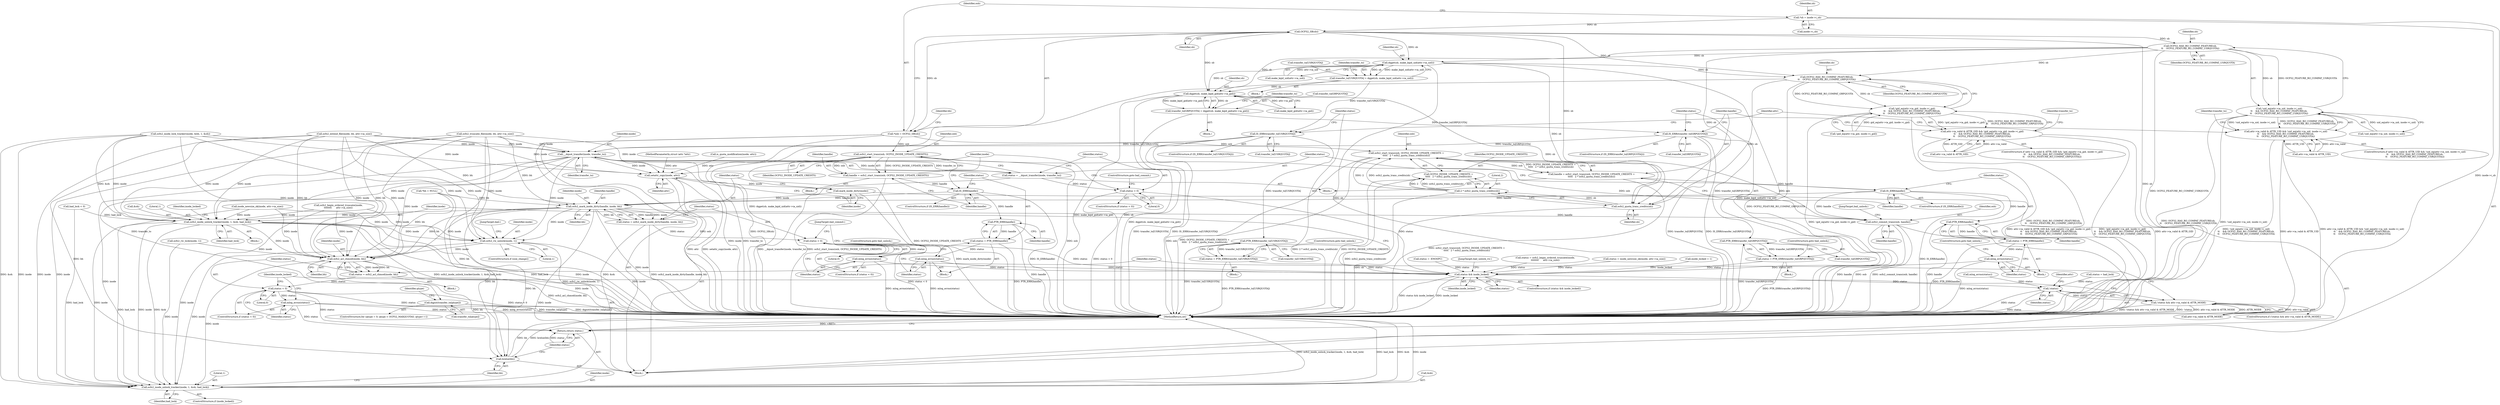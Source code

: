 digraph "0_linux_28f5a8a7c033cbf3e32277f4cc9c6afd74f05300@pointer" {
"1000123" [label="(Call,*sb = inode->i_sb)"];
"1000131" [label="(Call,OCFS2_SB(sb))"];
"1000129" [label="(Call,*osb = OCFS2_SB(sb))"];
"1000470" [label="(Call,ocfs2_start_trans(osb, OCFS2_INODE_UPDATE_CREDITS +\n\t\t\t\t\t   2 * ocfs2_quota_trans_credits(sb)))"];
"1000468" [label="(Call,handle = ocfs2_start_trans(osb, OCFS2_INODE_UPDATE_CREDITS +\n\t\t\t\t\t   2 * ocfs2_quota_trans_credits(sb)))"];
"1000479" [label="(Call,IS_ERR(handle))"];
"1000484" [label="(Call,PTR_ERR(handle))"];
"1000482" [label="(Call,status = PTR_ERR(handle))"];
"1000486" [label="(Call,mlog_errno(status))"];
"1000540" [label="(Call,status && inode_locked)"];
"1000575" [label="(Call,!status)"];
"1000574" [label="(Call,!status && attr->ia_valid & ATTR_MODE)"];
"1000604" [label="(Return,return status;)"];
"1000524" [label="(Call,ocfs2_mark_inode_dirty(handle, inode, bh))"];
"1000522" [label="(Call,status = ocfs2_mark_inode_dirty(handle, inode, bh))"];
"1000529" [label="(Call,status < 0)"];
"1000532" [label="(Call,mlog_errno(status))"];
"1000535" [label="(Call,ocfs2_commit_trans(osb, handle))"];
"1000544" [label="(Call,ocfs2_inode_unlock_tracker(inode, 1, &oh, had_lock))"];
"1000556" [label="(Call,ocfs2_rw_unlock(inode, 1))"];
"1000585" [label="(Call,ocfs2_acl_chmod(inode, bh))"];
"1000583" [label="(Call,status = ocfs2_acl_chmod(inode, bh))"];
"1000589" [label="(Call,status < 0)"];
"1000592" [label="(Call,mlog_errno(status))"];
"1000596" [label="(Call,ocfs2_inode_unlock_tracker(inode, 1, &oh, had_lock))"];
"1000602" [label="(Call,brelse(bh))"];
"1000503" [label="(Call,ocfs2_start_trans(osb, OCFS2_INODE_UPDATE_CREDITS))"];
"1000501" [label="(Call,handle = ocfs2_start_trans(osb, OCFS2_INODE_UPDATE_CREDITS))"];
"1000507" [label="(Call,IS_ERR(handle))"];
"1000512" [label="(Call,PTR_ERR(handle))"];
"1000510" [label="(Call,status = PTR_ERR(handle))"];
"1000514" [label="(Call,mlog_errno(status))"];
"1000398" [label="(Call,OCFS2_HAS_RO_COMPAT_FEATURE(sb,\n\t\t    OCFS2_FEATURE_RO_COMPAT_USRQUOTA))"];
"1000389" [label="(Call,!uid_eq(attr->ia_uid, inode->i_uid)\n\t\t    && OCFS2_HAS_RO_COMPAT_FEATURE(sb,\n\t\t    OCFS2_FEATURE_RO_COMPAT_USRQUOTA))"];
"1000383" [label="(Call,attr->ia_valid & ATTR_UID && !uid_eq(attr->ia_uid, inode->i_uid)\n\t\t    && OCFS2_HAS_RO_COMPAT_FEATURE(sb,\n\t\t    OCFS2_FEATURE_RO_COMPAT_USRQUOTA))"];
"1000406" [label="(Call,dqget(sb, make_kqid_uid(attr->ia_uid)))"];
"1000402" [label="(Call,transfer_to[USRQUOTA] = dqget(sb, make_kqid_uid(attr->ia_uid)))"];
"1000413" [label="(Call,IS_ERR(transfer_to[USRQUOTA]))"];
"1000420" [label="(Call,PTR_ERR(transfer_to[USRQUOTA]))"];
"1000418" [label="(Call,status = PTR_ERR(transfer_to[USRQUOTA]))"];
"1000491" [label="(Call,__dquot_transfer(inode, transfer_to))"];
"1000489" [label="(Call,status = __dquot_transfer(inode, transfer_to))"];
"1000495" [label="(Call,status < 0)"];
"1000517" [label="(Call,setattr_copy(inode, attr))"];
"1000520" [label="(Call,mark_inode_dirty(inode))"];
"1000569" [label="(Call,dqput(transfer_to[qtype]))"];
"1000441" [label="(Call,OCFS2_HAS_RO_COMPAT_FEATURE(sb,\n\t\t    OCFS2_FEATURE_RO_COMPAT_GRPQUOTA))"];
"1000432" [label="(Call,!gid_eq(attr->ia_gid, inode->i_gid)\n\t\t    && OCFS2_HAS_RO_COMPAT_FEATURE(sb,\n\t\t    OCFS2_FEATURE_RO_COMPAT_GRPQUOTA))"];
"1000426" [label="(Call,attr->ia_valid & ATTR_GID && !gid_eq(attr->ia_gid, inode->i_gid)\n\t\t    && OCFS2_HAS_RO_COMPAT_FEATURE(sb,\n\t\t    OCFS2_FEATURE_RO_COMPAT_GRPQUOTA))"];
"1000449" [label="(Call,dqget(sb, make_kqid_gid(attr->ia_gid)))"];
"1000445" [label="(Call,transfer_to[GRPQUOTA] = dqget(sb, make_kqid_gid(attr->ia_gid)))"];
"1000456" [label="(Call,IS_ERR(transfer_to[GRPQUOTA]))"];
"1000463" [label="(Call,PTR_ERR(transfer_to[GRPQUOTA]))"];
"1000461" [label="(Call,status = PTR_ERR(transfer_to[GRPQUOTA]))"];
"1000476" [label="(Call,ocfs2_quota_trans_credits(sb))"];
"1000474" [label="(Call,2 * ocfs2_quota_trans_credits(sb))"];
"1000472" [label="(Call,OCFS2_INODE_UPDATE_CREDITS +\n\t\t\t\t\t   2 * ocfs2_quota_trans_credits(sb))"];
"1000506" [label="(ControlStructure,if (IS_ERR(handle)))"];
"1000488" [label="(ControlStructure,goto bail_unlock;)"];
"1000124" [label="(Identifier,sb)"];
"1000131" [label="(Call,OCFS2_SB(sb))"];
"1000502" [label="(Identifier,handle)"];
"1000490" [label="(Identifier,status)"];
"1000107" [label="(Block,)"];
"1000470" [label="(Call,ocfs2_start_trans(osb, OCFS2_INODE_UPDATE_CREDITS +\n\t\t\t\t\t   2 * ocfs2_quota_trans_credits(sb)))"];
"1000569" [label="(Call,dqput(transfer_to[qtype]))"];
"1000478" [label="(ControlStructure,if (IS_ERR(handle)))"];
"1000585" [label="(Call,ocfs2_acl_chmod(inode, bh))"];
"1000389" [label="(Call,!uid_eq(attr->ia_uid, inode->i_uid)\n\t\t    && OCFS2_HAS_RO_COMPAT_FEATURE(sb,\n\t\t    OCFS2_FEATURE_RO_COMPAT_USRQUOTA))"];
"1000542" [label="(Identifier,inode_locked)"];
"1000604" [label="(Return,return status;)"];
"1000528" [label="(ControlStructure,if (status < 0))"];
"1000532" [label="(Call,mlog_errno(status))"];
"1000419" [label="(Identifier,status)"];
"1000125" [label="(Call,inode->i_sb)"];
"1000346" [label="(Call,status = -ENOSPC)"];
"1000483" [label="(Identifier,status)"];
"1000130" [label="(Identifier,osb)"];
"1000486" [label="(Call,mlog_errno(status))"];
"1000495" [label="(Call,status < 0)"];
"1000545" [label="(Identifier,inode)"];
"1000500" [label="(Block,)"];
"1000309" [label="(Call,ocfs2_begin_ordered_truncate(inode,\n\t\t\t\t\t\t\t\t      attr->ia_size))"];
"1000135" [label="(Identifier,bh)"];
"1000451" [label="(Call,make_kqid_gid(attr->ia_gid))"];
"1000464" [label="(Call,transfer_to[GRPQUOTA])"];
"1000596" [label="(Call,ocfs2_inode_unlock_tracker(inode, 1, &oh, had_lock))"];
"1000384" [label="(Call,attr->ia_valid & ATTR_UID)"];
"1000390" [label="(Call,!uid_eq(attr->ia_uid, inode->i_uid))"];
"1000420" [label="(Call,PTR_ERR(transfer_to[USRQUOTA]))"];
"1000399" [label="(Identifier,sb)"];
"1000536" [label="(Identifier,osb)"];
"1000533" [label="(Identifier,status)"];
"1000588" [label="(ControlStructure,if (status < 0))"];
"1000515" [label="(Identifier,status)"];
"1000558" [label="(Literal,1)"];
"1000425" [label="(ControlStructure,if (attr->ia_valid & ATTR_GID && !gid_eq(attr->ia_gid, inode->i_gid)\n\t\t    && OCFS2_HAS_RO_COMPAT_FEATURE(sb,\n\t\t    OCFS2_FEATURE_RO_COMPAT_GRPQUOTA)))"];
"1000534" [label="(JumpTarget,bail_commit:)"];
"1000445" [label="(Call,transfer_to[GRPQUOTA] = dqget(sb, make_kqid_gid(attr->ia_gid)))"];
"1000460" [label="(Block,)"];
"1000421" [label="(Call,transfer_to[USRQUOTA])"];
"1000553" [label="(JumpTarget,bail_unlock_rw:)"];
"1000441" [label="(Call,OCFS2_HAS_RO_COMPAT_FEATURE(sb,\n\t\t    OCFS2_FEATURE_RO_COMPAT_GRPQUOTA))"];
"1000577" [label="(Call,attr->ia_valid & ATTR_MODE)"];
"1000484" [label="(Call,PTR_ERR(handle))"];
"1000473" [label="(Identifier,OCFS2_INODE_UPDATE_CREDITS)"];
"1000285" [label="(Call,inode_newsize_ok(inode, attr->ia_size))"];
"1000408" [label="(Call,make_kqid_uid(attr->ia_uid))"];
"1000520" [label="(Call,mark_inode_dirty(inode))"];
"1000584" [label="(Identifier,status)"];
"1000598" [label="(Literal,1)"];
"1000560" [label="(ControlStructure,for (qtype = 0; qtype < OCFS2_MAXQUOTAS; qtype++))"];
"1000554" [label="(ControlStructure,if (size_change))"];
"1000516" [label="(ControlStructure,goto bail_unlock;)"];
"1000476" [label="(Call,ocfs2_quota_trans_credits(sb))"];
"1000412" [label="(ControlStructure,if (IS_ERR(transfer_to[USRQUOTA])))"];
"1000457" [label="(Call,transfer_to[GRPQUOTA])"];
"1000519" [label="(Identifier,attr)"];
"1000443" [label="(Identifier,OCFS2_FEATURE_RO_COMPAT_GRPQUOTA)"];
"1000485" [label="(Identifier,handle)"];
"1000559" [label="(JumpTarget,bail:)"];
"1000469" [label="(Identifier,handle)"];
"1000591" [label="(Literal,0)"];
"1000568" [label="(Identifier,qtype)"];
"1000556" [label="(Call,ocfs2_rw_unlock(inode, 1))"];
"1000265" [label="(Call,status = had_lock)"];
"1000424" [label="(ControlStructure,goto bail_unlock;)"];
"1000538" [label="(JumpTarget,bail_unlock:)"];
"1000551" [label="(Identifier,inode_locked)"];
"1000480" [label="(Identifier,handle)"];
"1000487" [label="(Identifier,status)"];
"1000489" [label="(Call,status = __dquot_transfer(inode, transfer_to))"];
"1000501" [label="(Call,handle = ocfs2_start_trans(osb, OCFS2_INODE_UPDATE_CREDITS))"];
"1000606" [label="(MethodReturn,int)"];
"1000418" [label="(Call,status = PTR_ERR(transfer_to[USRQUOTA]))"];
"1000248" [label="(Call,mlog_errno(status))"];
"1000518" [label="(Identifier,inode)"];
"1000417" [label="(Block,)"];
"1000414" [label="(Call,transfer_to[USRQUOTA])"];
"1000307" [label="(Call,status = ocfs2_begin_ordered_truncate(inode,\n\t\t\t\t\t\t\t\t      attr->ia_size))"];
"1000592" [label="(Call,mlog_errno(status))"];
"1000477" [label="(Identifier,sb)"];
"1000595" [label="(Identifier,inode_locked)"];
"1000455" [label="(ControlStructure,if (IS_ERR(transfer_to[GRPQUOTA])))"];
"1000482" [label="(Call,status = PTR_ERR(handle))"];
"1000240" [label="(Call,ocfs2_rw_lock(inode, 1))"];
"1000582" [label="(Block,)"];
"1000475" [label="(Literal,2)"];
"1000498" [label="(ControlStructure,goto bail_commit;)"];
"1000527" [label="(Identifier,bh)"];
"1000575" [label="(Call,!status)"];
"1000467" [label="(ControlStructure,goto bail_unlock;)"];
"1000530" [label="(Identifier,status)"];
"1000433" [label="(Call,!gid_eq(attr->ia_gid, inode->i_gid))"];
"1000526" [label="(Identifier,inode)"];
"1000505" [label="(Identifier,OCFS2_INODE_UPDATE_CREDITS)"];
"1000382" [label="(ControlStructure,if (attr->ia_valid & ATTR_UID && !uid_eq(attr->ia_uid, inode->i_uid)\n\t\t    && OCFS2_HAS_RO_COMPAT_FEATURE(sb,\n\t\t    OCFS2_FEATURE_RO_COMPAT_USRQUOTA)))"];
"1000535" [label="(Call,ocfs2_commit_trans(osb, handle))"];
"1000513" [label="(Identifier,handle)"];
"1000479" [label="(Call,IS_ERR(handle))"];
"1000547" [label="(Call,&oh)"];
"1000576" [label="(Identifier,status)"];
"1000602" [label="(Call,brelse(bh))"];
"1000129" [label="(Call,*osb = OCFS2_SB(sb))"];
"1000492" [label="(Identifier,inode)"];
"1000522" [label="(Call,status = ocfs2_mark_inode_dirty(handle, inode, bh))"];
"1000261" [label="(Call,had_lock < 0)"];
"1000557" [label="(Identifier,inode)"];
"1000406" [label="(Call,dqget(sb, make_kqid_uid(attr->ia_uid)))"];
"1000456" [label="(Call,IS_ERR(transfer_to[GRPQUOTA]))"];
"1000503" [label="(Call,ocfs2_start_trans(osb, OCFS2_INODE_UPDATE_CREDITS))"];
"1000474" [label="(Call,2 * ocfs2_quota_trans_credits(sb))"];
"1000601" [label="(Identifier,had_lock)"];
"1000401" [label="(Block,)"];
"1000597" [label="(Identifier,inode)"];
"1000493" [label="(Identifier,transfer_to)"];
"1000447" [label="(Identifier,transfer_to)"];
"1000579" [label="(Identifier,attr)"];
"1000283" [label="(Call,status = inode_newsize_ok(inode, attr->ia_size))"];
"1000531" [label="(Literal,0)"];
"1000319" [label="(Call,ocfs2_truncate_file(inode, bh, attr->ia_size))"];
"1000497" [label="(Literal,0)"];
"1000134" [label="(Call,*bh = NULL)"];
"1000277" [label="(Call,inode_locked = 1)"];
"1000106" [label="(MethodParameterIn,struct iattr *attr)"];
"1000446" [label="(Call,transfer_to[GRPQUOTA])"];
"1000463" [label="(Call,PTR_ERR(transfer_to[GRPQUOTA]))"];
"1000504" [label="(Identifier,osb)"];
"1000494" [label="(ControlStructure,if (status < 0))"];
"1000398" [label="(Call,OCFS2_HAS_RO_COMPAT_FEATURE(sb,\n\t\t    OCFS2_FEATURE_RO_COMPAT_USRQUOTA))"];
"1000462" [label="(Identifier,status)"];
"1000586" [label="(Identifier,inode)"];
"1000123" [label="(Call,*sb = inode->i_sb)"];
"1000472" [label="(Call,OCFS2_INODE_UPDATE_CREDITS +\n\t\t\t\t\t   2 * ocfs2_quota_trans_credits(sb))"];
"1000537" [label="(Identifier,handle)"];
"1000605" [label="(Identifier,status)"];
"1000458" [label="(Identifier,transfer_to)"];
"1000415" [label="(Identifier,transfer_to)"];
"1000442" [label="(Identifier,sb)"];
"1000570" [label="(Call,transfer_to[qtype])"];
"1000540" [label="(Call,status && inode_locked)"];
"1000481" [label="(Block,)"];
"1000381" [label="(Block,)"];
"1000132" [label="(Identifier,sb)"];
"1000511" [label="(Identifier,status)"];
"1000525" [label="(Identifier,handle)"];
"1000328" [label="(Call,ocfs2_extend_file(inode, bh, attr->ia_size))"];
"1000508" [label="(Identifier,handle)"];
"1000402" [label="(Call,transfer_to[USRQUOTA] = dqget(sb, make_kqid_uid(attr->ia_uid)))"];
"1000517" [label="(Call,setattr_copy(inode, attr))"];
"1000471" [label="(Identifier,osb)"];
"1000491" [label="(Call,__dquot_transfer(inode, transfer_to))"];
"1000573" [label="(ControlStructure,if (!status && attr->ia_valid & ATTR_MODE))"];
"1000574" [label="(Call,!status && attr->ia_valid & ATTR_MODE)"];
"1000450" [label="(Identifier,sb)"];
"1000594" [label="(ControlStructure,if (inode_locked))"];
"1000589" [label="(Call,status < 0)"];
"1000593" [label="(Identifier,status)"];
"1000413" [label="(Call,IS_ERR(transfer_to[USRQUOTA]))"];
"1000514" [label="(Call,mlog_errno(status))"];
"1000507" [label="(Call,IS_ERR(handle))"];
"1000496" [label="(Identifier,status)"];
"1000383" [label="(Call,attr->ia_valid & ATTR_UID && !uid_eq(attr->ia_uid, inode->i_uid)\n\t\t    && OCFS2_HAS_RO_COMPAT_FEATURE(sb,\n\t\t    OCFS2_FEATURE_RO_COMPAT_USRQUOTA))"];
"1000521" [label="(Identifier,inode)"];
"1000541" [label="(Identifier,status)"];
"1000403" [label="(Call,transfer_to[USRQUOTA])"];
"1000549" [label="(Identifier,had_lock)"];
"1000529" [label="(Call,status < 0)"];
"1000468" [label="(Call,handle = ocfs2_start_trans(osb, OCFS2_INODE_UPDATE_CREDITS +\n\t\t\t\t\t   2 * ocfs2_quota_trans_credits(sb)))"];
"1000583" [label="(Call,status = ocfs2_acl_chmod(inode, bh))"];
"1000603" [label="(Identifier,bh)"];
"1000590" [label="(Identifier,status)"];
"1000461" [label="(Call,status = PTR_ERR(transfer_to[GRPQUOTA]))"];
"1000512" [label="(Call,PTR_ERR(handle))"];
"1000587" [label="(Identifier,bh)"];
"1000444" [label="(Block,)"];
"1000253" [label="(Call,ocfs2_inode_lock_tracker(inode, &bh, 1, &oh))"];
"1000524" [label="(Call,ocfs2_mark_inode_dirty(handle, inode, bh))"];
"1000543" [label="(Block,)"];
"1000546" [label="(Literal,1)"];
"1000427" [label="(Call,attr->ia_valid & ATTR_GID)"];
"1000539" [label="(ControlStructure,if (status && inode_locked))"];
"1000599" [label="(Call,&oh)"];
"1000400" [label="(Identifier,OCFS2_FEATURE_RO_COMPAT_USRQUOTA)"];
"1000509" [label="(Block,)"];
"1000211" [label="(Call,is_quota_modification(inode, attr))"];
"1000523" [label="(Identifier,status)"];
"1000544" [label="(Call,ocfs2_inode_unlock_tracker(inode, 1, &oh, had_lock))"];
"1000426" [label="(Call,attr->ia_valid & ATTR_GID && !gid_eq(attr->ia_gid, inode->i_gid)\n\t\t    && OCFS2_HAS_RO_COMPAT_FEATURE(sb,\n\t\t    OCFS2_FEATURE_RO_COMPAT_GRPQUOTA))"];
"1000449" [label="(Call,dqget(sb, make_kqid_gid(attr->ia_gid)))"];
"1000432" [label="(Call,!gid_eq(attr->ia_gid, inode->i_gid)\n\t\t    && OCFS2_HAS_RO_COMPAT_FEATURE(sb,\n\t\t    OCFS2_FEATURE_RO_COMPAT_GRPQUOTA))"];
"1000510" [label="(Call,status = PTR_ERR(handle))"];
"1000429" [label="(Identifier,attr)"];
"1000407" [label="(Identifier,sb)"];
"1000404" [label="(Identifier,transfer_to)"];
"1000123" -> "1000107"  [label="AST: "];
"1000123" -> "1000125"  [label="CFG: "];
"1000124" -> "1000123"  [label="AST: "];
"1000125" -> "1000123"  [label="AST: "];
"1000130" -> "1000123"  [label="CFG: "];
"1000123" -> "1000606"  [label="DDG: inode->i_sb"];
"1000123" -> "1000131"  [label="DDG: sb"];
"1000131" -> "1000129"  [label="AST: "];
"1000131" -> "1000132"  [label="CFG: "];
"1000132" -> "1000131"  [label="AST: "];
"1000129" -> "1000131"  [label="CFG: "];
"1000131" -> "1000606"  [label="DDG: sb"];
"1000131" -> "1000129"  [label="DDG: sb"];
"1000131" -> "1000398"  [label="DDG: sb"];
"1000131" -> "1000406"  [label="DDG: sb"];
"1000131" -> "1000441"  [label="DDG: sb"];
"1000131" -> "1000449"  [label="DDG: sb"];
"1000131" -> "1000476"  [label="DDG: sb"];
"1000129" -> "1000107"  [label="AST: "];
"1000130" -> "1000129"  [label="AST: "];
"1000135" -> "1000129"  [label="CFG: "];
"1000129" -> "1000606"  [label="DDG: osb"];
"1000129" -> "1000606"  [label="DDG: OCFS2_SB(sb)"];
"1000129" -> "1000470"  [label="DDG: osb"];
"1000129" -> "1000503"  [label="DDG: osb"];
"1000470" -> "1000468"  [label="AST: "];
"1000470" -> "1000472"  [label="CFG: "];
"1000471" -> "1000470"  [label="AST: "];
"1000472" -> "1000470"  [label="AST: "];
"1000468" -> "1000470"  [label="CFG: "];
"1000470" -> "1000606"  [label="DDG: OCFS2_INODE_UPDATE_CREDITS +\n\t\t\t\t\t   2 * ocfs2_quota_trans_credits(sb)"];
"1000470" -> "1000606"  [label="DDG: osb"];
"1000470" -> "1000468"  [label="DDG: osb"];
"1000470" -> "1000468"  [label="DDG: OCFS2_INODE_UPDATE_CREDITS +\n\t\t\t\t\t   2 * ocfs2_quota_trans_credits(sb)"];
"1000474" -> "1000470"  [label="DDG: 2"];
"1000474" -> "1000470"  [label="DDG: ocfs2_quota_trans_credits(sb)"];
"1000470" -> "1000535"  [label="DDG: osb"];
"1000468" -> "1000381"  [label="AST: "];
"1000469" -> "1000468"  [label="AST: "];
"1000480" -> "1000468"  [label="CFG: "];
"1000468" -> "1000606"  [label="DDG: ocfs2_start_trans(osb, OCFS2_INODE_UPDATE_CREDITS +\n\t\t\t\t\t   2 * ocfs2_quota_trans_credits(sb))"];
"1000468" -> "1000479"  [label="DDG: handle"];
"1000479" -> "1000478"  [label="AST: "];
"1000479" -> "1000480"  [label="CFG: "];
"1000480" -> "1000479"  [label="AST: "];
"1000483" -> "1000479"  [label="CFG: "];
"1000490" -> "1000479"  [label="CFG: "];
"1000479" -> "1000606"  [label="DDG: IS_ERR(handle)"];
"1000479" -> "1000484"  [label="DDG: handle"];
"1000479" -> "1000524"  [label="DDG: handle"];
"1000479" -> "1000535"  [label="DDG: handle"];
"1000484" -> "1000482"  [label="AST: "];
"1000484" -> "1000485"  [label="CFG: "];
"1000485" -> "1000484"  [label="AST: "];
"1000482" -> "1000484"  [label="CFG: "];
"1000484" -> "1000606"  [label="DDG: handle"];
"1000484" -> "1000482"  [label="DDG: handle"];
"1000482" -> "1000481"  [label="AST: "];
"1000483" -> "1000482"  [label="AST: "];
"1000487" -> "1000482"  [label="CFG: "];
"1000482" -> "1000606"  [label="DDG: PTR_ERR(handle)"];
"1000482" -> "1000486"  [label="DDG: status"];
"1000486" -> "1000481"  [label="AST: "];
"1000486" -> "1000487"  [label="CFG: "];
"1000487" -> "1000486"  [label="AST: "];
"1000488" -> "1000486"  [label="CFG: "];
"1000486" -> "1000606"  [label="DDG: mlog_errno(status)"];
"1000486" -> "1000540"  [label="DDG: status"];
"1000540" -> "1000539"  [label="AST: "];
"1000540" -> "1000541"  [label="CFG: "];
"1000540" -> "1000542"  [label="CFG: "];
"1000541" -> "1000540"  [label="AST: "];
"1000542" -> "1000540"  [label="AST: "];
"1000545" -> "1000540"  [label="CFG: "];
"1000553" -> "1000540"  [label="CFG: "];
"1000540" -> "1000606"  [label="DDG: status && inode_locked"];
"1000540" -> "1000606"  [label="DDG: inode_locked"];
"1000532" -> "1000540"  [label="DDG: status"];
"1000283" -> "1000540"  [label="DDG: status"];
"1000495" -> "1000540"  [label="DDG: status"];
"1000514" -> "1000540"  [label="DDG: status"];
"1000346" -> "1000540"  [label="DDG: status"];
"1000529" -> "1000540"  [label="DDG: status"];
"1000461" -> "1000540"  [label="DDG: status"];
"1000418" -> "1000540"  [label="DDG: status"];
"1000307" -> "1000540"  [label="DDG: status"];
"1000277" -> "1000540"  [label="DDG: inode_locked"];
"1000540" -> "1000575"  [label="DDG: status"];
"1000575" -> "1000574"  [label="AST: "];
"1000575" -> "1000576"  [label="CFG: "];
"1000576" -> "1000575"  [label="AST: "];
"1000579" -> "1000575"  [label="CFG: "];
"1000574" -> "1000575"  [label="CFG: "];
"1000575" -> "1000606"  [label="DDG: status"];
"1000575" -> "1000574"  [label="DDG: status"];
"1000265" -> "1000575"  [label="DDG: status"];
"1000248" -> "1000575"  [label="DDG: status"];
"1000575" -> "1000604"  [label="DDG: status"];
"1000574" -> "1000573"  [label="AST: "];
"1000574" -> "1000577"  [label="CFG: "];
"1000577" -> "1000574"  [label="AST: "];
"1000584" -> "1000574"  [label="CFG: "];
"1000595" -> "1000574"  [label="CFG: "];
"1000574" -> "1000606"  [label="DDG: !status"];
"1000574" -> "1000606"  [label="DDG: attr->ia_valid & ATTR_MODE"];
"1000574" -> "1000606"  [label="DDG: !status && attr->ia_valid & ATTR_MODE"];
"1000577" -> "1000574"  [label="DDG: attr->ia_valid"];
"1000577" -> "1000574"  [label="DDG: ATTR_MODE"];
"1000604" -> "1000107"  [label="AST: "];
"1000604" -> "1000605"  [label="CFG: "];
"1000605" -> "1000604"  [label="AST: "];
"1000606" -> "1000604"  [label="CFG: "];
"1000604" -> "1000606"  [label="DDG: <RET>"];
"1000605" -> "1000604"  [label="DDG: status"];
"1000589" -> "1000604"  [label="DDG: status"];
"1000592" -> "1000604"  [label="DDG: status"];
"1000524" -> "1000522"  [label="AST: "];
"1000524" -> "1000527"  [label="CFG: "];
"1000525" -> "1000524"  [label="AST: "];
"1000526" -> "1000524"  [label="AST: "];
"1000527" -> "1000524"  [label="AST: "];
"1000522" -> "1000524"  [label="CFG: "];
"1000524" -> "1000606"  [label="DDG: inode"];
"1000524" -> "1000522"  [label="DDG: handle"];
"1000524" -> "1000522"  [label="DDG: inode"];
"1000524" -> "1000522"  [label="DDG: bh"];
"1000507" -> "1000524"  [label="DDG: handle"];
"1000520" -> "1000524"  [label="DDG: inode"];
"1000328" -> "1000524"  [label="DDG: bh"];
"1000134" -> "1000524"  [label="DDG: bh"];
"1000319" -> "1000524"  [label="DDG: bh"];
"1000524" -> "1000535"  [label="DDG: handle"];
"1000524" -> "1000544"  [label="DDG: inode"];
"1000524" -> "1000556"  [label="DDG: inode"];
"1000524" -> "1000585"  [label="DDG: inode"];
"1000524" -> "1000585"  [label="DDG: bh"];
"1000524" -> "1000596"  [label="DDG: inode"];
"1000524" -> "1000602"  [label="DDG: bh"];
"1000522" -> "1000107"  [label="AST: "];
"1000523" -> "1000522"  [label="AST: "];
"1000530" -> "1000522"  [label="CFG: "];
"1000522" -> "1000606"  [label="DDG: ocfs2_mark_inode_dirty(handle, inode, bh)"];
"1000522" -> "1000529"  [label="DDG: status"];
"1000529" -> "1000528"  [label="AST: "];
"1000529" -> "1000531"  [label="CFG: "];
"1000530" -> "1000529"  [label="AST: "];
"1000531" -> "1000529"  [label="AST: "];
"1000533" -> "1000529"  [label="CFG: "];
"1000534" -> "1000529"  [label="CFG: "];
"1000529" -> "1000606"  [label="DDG: status < 0"];
"1000529" -> "1000532"  [label="DDG: status"];
"1000532" -> "1000528"  [label="AST: "];
"1000532" -> "1000533"  [label="CFG: "];
"1000533" -> "1000532"  [label="AST: "];
"1000534" -> "1000532"  [label="CFG: "];
"1000532" -> "1000606"  [label="DDG: mlog_errno(status)"];
"1000535" -> "1000107"  [label="AST: "];
"1000535" -> "1000537"  [label="CFG: "];
"1000536" -> "1000535"  [label="AST: "];
"1000537" -> "1000535"  [label="AST: "];
"1000538" -> "1000535"  [label="CFG: "];
"1000535" -> "1000606"  [label="DDG: osb"];
"1000535" -> "1000606"  [label="DDG: ocfs2_commit_trans(osb, handle)"];
"1000535" -> "1000606"  [label="DDG: handle"];
"1000503" -> "1000535"  [label="DDG: osb"];
"1000544" -> "1000543"  [label="AST: "];
"1000544" -> "1000549"  [label="CFG: "];
"1000545" -> "1000544"  [label="AST: "];
"1000546" -> "1000544"  [label="AST: "];
"1000547" -> "1000544"  [label="AST: "];
"1000549" -> "1000544"  [label="AST: "];
"1000551" -> "1000544"  [label="CFG: "];
"1000544" -> "1000606"  [label="DDG: inode"];
"1000544" -> "1000606"  [label="DDG: &oh"];
"1000544" -> "1000606"  [label="DDG: ocfs2_inode_unlock_tracker(inode, 1, &oh, had_lock)"];
"1000544" -> "1000606"  [label="DDG: had_lock"];
"1000309" -> "1000544"  [label="DDG: inode"];
"1000285" -> "1000544"  [label="DDG: inode"];
"1000253" -> "1000544"  [label="DDG: inode"];
"1000253" -> "1000544"  [label="DDG: &oh"];
"1000328" -> "1000544"  [label="DDG: inode"];
"1000491" -> "1000544"  [label="DDG: inode"];
"1000319" -> "1000544"  [label="DDG: inode"];
"1000261" -> "1000544"  [label="DDG: had_lock"];
"1000544" -> "1000556"  [label="DDG: inode"];
"1000544" -> "1000585"  [label="DDG: inode"];
"1000544" -> "1000596"  [label="DDG: inode"];
"1000544" -> "1000596"  [label="DDG: &oh"];
"1000544" -> "1000596"  [label="DDG: had_lock"];
"1000556" -> "1000554"  [label="AST: "];
"1000556" -> "1000558"  [label="CFG: "];
"1000557" -> "1000556"  [label="AST: "];
"1000558" -> "1000556"  [label="AST: "];
"1000559" -> "1000556"  [label="CFG: "];
"1000556" -> "1000606"  [label="DDG: inode"];
"1000556" -> "1000606"  [label="DDG: ocfs2_rw_unlock(inode, 1)"];
"1000309" -> "1000556"  [label="DDG: inode"];
"1000285" -> "1000556"  [label="DDG: inode"];
"1000253" -> "1000556"  [label="DDG: inode"];
"1000328" -> "1000556"  [label="DDG: inode"];
"1000491" -> "1000556"  [label="DDG: inode"];
"1000319" -> "1000556"  [label="DDG: inode"];
"1000556" -> "1000585"  [label="DDG: inode"];
"1000556" -> "1000596"  [label="DDG: inode"];
"1000585" -> "1000583"  [label="AST: "];
"1000585" -> "1000587"  [label="CFG: "];
"1000586" -> "1000585"  [label="AST: "];
"1000587" -> "1000585"  [label="AST: "];
"1000583" -> "1000585"  [label="CFG: "];
"1000585" -> "1000606"  [label="DDG: inode"];
"1000585" -> "1000583"  [label="DDG: inode"];
"1000585" -> "1000583"  [label="DDG: bh"];
"1000309" -> "1000585"  [label="DDG: inode"];
"1000285" -> "1000585"  [label="DDG: inode"];
"1000253" -> "1000585"  [label="DDG: inode"];
"1000328" -> "1000585"  [label="DDG: inode"];
"1000328" -> "1000585"  [label="DDG: bh"];
"1000491" -> "1000585"  [label="DDG: inode"];
"1000319" -> "1000585"  [label="DDG: inode"];
"1000319" -> "1000585"  [label="DDG: bh"];
"1000240" -> "1000585"  [label="DDG: inode"];
"1000134" -> "1000585"  [label="DDG: bh"];
"1000585" -> "1000596"  [label="DDG: inode"];
"1000585" -> "1000602"  [label="DDG: bh"];
"1000583" -> "1000582"  [label="AST: "];
"1000584" -> "1000583"  [label="AST: "];
"1000590" -> "1000583"  [label="CFG: "];
"1000583" -> "1000606"  [label="DDG: ocfs2_acl_chmod(inode, bh)"];
"1000583" -> "1000589"  [label="DDG: status"];
"1000589" -> "1000588"  [label="AST: "];
"1000589" -> "1000591"  [label="CFG: "];
"1000590" -> "1000589"  [label="AST: "];
"1000591" -> "1000589"  [label="AST: "];
"1000593" -> "1000589"  [label="CFG: "];
"1000595" -> "1000589"  [label="CFG: "];
"1000589" -> "1000606"  [label="DDG: status < 0"];
"1000589" -> "1000606"  [label="DDG: status"];
"1000589" -> "1000592"  [label="DDG: status"];
"1000592" -> "1000588"  [label="AST: "];
"1000592" -> "1000593"  [label="CFG: "];
"1000593" -> "1000592"  [label="AST: "];
"1000595" -> "1000592"  [label="CFG: "];
"1000592" -> "1000606"  [label="DDG: mlog_errno(status)"];
"1000592" -> "1000606"  [label="DDG: status"];
"1000596" -> "1000594"  [label="AST: "];
"1000596" -> "1000601"  [label="CFG: "];
"1000597" -> "1000596"  [label="AST: "];
"1000598" -> "1000596"  [label="AST: "];
"1000599" -> "1000596"  [label="AST: "];
"1000601" -> "1000596"  [label="AST: "];
"1000603" -> "1000596"  [label="CFG: "];
"1000596" -> "1000606"  [label="DDG: &oh"];
"1000596" -> "1000606"  [label="DDG: inode"];
"1000596" -> "1000606"  [label="DDG: ocfs2_inode_unlock_tracker(inode, 1, &oh, had_lock)"];
"1000596" -> "1000606"  [label="DDG: had_lock"];
"1000309" -> "1000596"  [label="DDG: inode"];
"1000285" -> "1000596"  [label="DDG: inode"];
"1000253" -> "1000596"  [label="DDG: inode"];
"1000253" -> "1000596"  [label="DDG: &oh"];
"1000328" -> "1000596"  [label="DDG: inode"];
"1000491" -> "1000596"  [label="DDG: inode"];
"1000319" -> "1000596"  [label="DDG: inode"];
"1000240" -> "1000596"  [label="DDG: inode"];
"1000261" -> "1000596"  [label="DDG: had_lock"];
"1000602" -> "1000107"  [label="AST: "];
"1000602" -> "1000603"  [label="CFG: "];
"1000603" -> "1000602"  [label="AST: "];
"1000605" -> "1000602"  [label="CFG: "];
"1000602" -> "1000606"  [label="DDG: brelse(bh)"];
"1000602" -> "1000606"  [label="DDG: bh"];
"1000328" -> "1000602"  [label="DDG: bh"];
"1000134" -> "1000602"  [label="DDG: bh"];
"1000319" -> "1000602"  [label="DDG: bh"];
"1000503" -> "1000501"  [label="AST: "];
"1000503" -> "1000505"  [label="CFG: "];
"1000504" -> "1000503"  [label="AST: "];
"1000505" -> "1000503"  [label="AST: "];
"1000501" -> "1000503"  [label="CFG: "];
"1000503" -> "1000606"  [label="DDG: OCFS2_INODE_UPDATE_CREDITS"];
"1000503" -> "1000606"  [label="DDG: osb"];
"1000503" -> "1000501"  [label="DDG: osb"];
"1000503" -> "1000501"  [label="DDG: OCFS2_INODE_UPDATE_CREDITS"];
"1000501" -> "1000500"  [label="AST: "];
"1000502" -> "1000501"  [label="AST: "];
"1000508" -> "1000501"  [label="CFG: "];
"1000501" -> "1000606"  [label="DDG: ocfs2_start_trans(osb, OCFS2_INODE_UPDATE_CREDITS)"];
"1000501" -> "1000507"  [label="DDG: handle"];
"1000507" -> "1000506"  [label="AST: "];
"1000507" -> "1000508"  [label="CFG: "];
"1000508" -> "1000507"  [label="AST: "];
"1000511" -> "1000507"  [label="CFG: "];
"1000518" -> "1000507"  [label="CFG: "];
"1000507" -> "1000606"  [label="DDG: IS_ERR(handle)"];
"1000507" -> "1000512"  [label="DDG: handle"];
"1000512" -> "1000510"  [label="AST: "];
"1000512" -> "1000513"  [label="CFG: "];
"1000513" -> "1000512"  [label="AST: "];
"1000510" -> "1000512"  [label="CFG: "];
"1000512" -> "1000606"  [label="DDG: handle"];
"1000512" -> "1000510"  [label="DDG: handle"];
"1000510" -> "1000509"  [label="AST: "];
"1000511" -> "1000510"  [label="AST: "];
"1000515" -> "1000510"  [label="CFG: "];
"1000510" -> "1000606"  [label="DDG: PTR_ERR(handle)"];
"1000510" -> "1000514"  [label="DDG: status"];
"1000514" -> "1000509"  [label="AST: "];
"1000514" -> "1000515"  [label="CFG: "];
"1000515" -> "1000514"  [label="AST: "];
"1000516" -> "1000514"  [label="CFG: "];
"1000514" -> "1000606"  [label="DDG: mlog_errno(status)"];
"1000398" -> "1000389"  [label="AST: "];
"1000398" -> "1000400"  [label="CFG: "];
"1000399" -> "1000398"  [label="AST: "];
"1000400" -> "1000398"  [label="AST: "];
"1000389" -> "1000398"  [label="CFG: "];
"1000398" -> "1000606"  [label="DDG: OCFS2_FEATURE_RO_COMPAT_USRQUOTA"];
"1000398" -> "1000389"  [label="DDG: sb"];
"1000398" -> "1000389"  [label="DDG: OCFS2_FEATURE_RO_COMPAT_USRQUOTA"];
"1000398" -> "1000406"  [label="DDG: sb"];
"1000398" -> "1000441"  [label="DDG: sb"];
"1000398" -> "1000449"  [label="DDG: sb"];
"1000398" -> "1000476"  [label="DDG: sb"];
"1000389" -> "1000383"  [label="AST: "];
"1000389" -> "1000390"  [label="CFG: "];
"1000390" -> "1000389"  [label="AST: "];
"1000383" -> "1000389"  [label="CFG: "];
"1000389" -> "1000606"  [label="DDG: OCFS2_HAS_RO_COMPAT_FEATURE(sb,\n\t\t    OCFS2_FEATURE_RO_COMPAT_USRQUOTA)"];
"1000389" -> "1000606"  [label="DDG: !uid_eq(attr->ia_uid, inode->i_uid)"];
"1000389" -> "1000383"  [label="DDG: !uid_eq(attr->ia_uid, inode->i_uid)"];
"1000389" -> "1000383"  [label="DDG: OCFS2_HAS_RO_COMPAT_FEATURE(sb,\n\t\t    OCFS2_FEATURE_RO_COMPAT_USRQUOTA)"];
"1000390" -> "1000389"  [label="DDG: uid_eq(attr->ia_uid, inode->i_uid)"];
"1000383" -> "1000382"  [label="AST: "];
"1000383" -> "1000384"  [label="CFG: "];
"1000384" -> "1000383"  [label="AST: "];
"1000404" -> "1000383"  [label="CFG: "];
"1000429" -> "1000383"  [label="CFG: "];
"1000383" -> "1000606"  [label="DDG: attr->ia_valid & ATTR_UID && !uid_eq(attr->ia_uid, inode->i_uid)\n\t\t    && OCFS2_HAS_RO_COMPAT_FEATURE(sb,\n\t\t    OCFS2_FEATURE_RO_COMPAT_USRQUOTA)"];
"1000383" -> "1000606"  [label="DDG: !uid_eq(attr->ia_uid, inode->i_uid)\n\t\t    && OCFS2_HAS_RO_COMPAT_FEATURE(sb,\n\t\t    OCFS2_FEATURE_RO_COMPAT_USRQUOTA)"];
"1000383" -> "1000606"  [label="DDG: attr->ia_valid & ATTR_UID"];
"1000384" -> "1000383"  [label="DDG: attr->ia_valid"];
"1000384" -> "1000383"  [label="DDG: ATTR_UID"];
"1000406" -> "1000402"  [label="AST: "];
"1000406" -> "1000408"  [label="CFG: "];
"1000407" -> "1000406"  [label="AST: "];
"1000408" -> "1000406"  [label="AST: "];
"1000402" -> "1000406"  [label="CFG: "];
"1000406" -> "1000606"  [label="DDG: sb"];
"1000406" -> "1000606"  [label="DDG: make_kqid_uid(attr->ia_uid)"];
"1000406" -> "1000402"  [label="DDG: sb"];
"1000406" -> "1000402"  [label="DDG: make_kqid_uid(attr->ia_uid)"];
"1000408" -> "1000406"  [label="DDG: attr->ia_uid"];
"1000406" -> "1000441"  [label="DDG: sb"];
"1000406" -> "1000449"  [label="DDG: sb"];
"1000406" -> "1000476"  [label="DDG: sb"];
"1000402" -> "1000401"  [label="AST: "];
"1000403" -> "1000402"  [label="AST: "];
"1000415" -> "1000402"  [label="CFG: "];
"1000402" -> "1000606"  [label="DDG: dqget(sb, make_kqid_uid(attr->ia_uid))"];
"1000402" -> "1000413"  [label="DDG: transfer_to[USRQUOTA]"];
"1000413" -> "1000412"  [label="AST: "];
"1000413" -> "1000414"  [label="CFG: "];
"1000414" -> "1000413"  [label="AST: "];
"1000419" -> "1000413"  [label="CFG: "];
"1000429" -> "1000413"  [label="CFG: "];
"1000413" -> "1000606"  [label="DDG: transfer_to[USRQUOTA]"];
"1000413" -> "1000606"  [label="DDG: IS_ERR(transfer_to[USRQUOTA])"];
"1000413" -> "1000420"  [label="DDG: transfer_to[USRQUOTA]"];
"1000413" -> "1000491"  [label="DDG: transfer_to[USRQUOTA]"];
"1000420" -> "1000418"  [label="AST: "];
"1000420" -> "1000421"  [label="CFG: "];
"1000421" -> "1000420"  [label="AST: "];
"1000418" -> "1000420"  [label="CFG: "];
"1000420" -> "1000606"  [label="DDG: transfer_to[USRQUOTA]"];
"1000420" -> "1000418"  [label="DDG: transfer_to[USRQUOTA]"];
"1000418" -> "1000417"  [label="AST: "];
"1000419" -> "1000418"  [label="AST: "];
"1000424" -> "1000418"  [label="CFG: "];
"1000418" -> "1000606"  [label="DDG: PTR_ERR(transfer_to[USRQUOTA])"];
"1000491" -> "1000489"  [label="AST: "];
"1000491" -> "1000493"  [label="CFG: "];
"1000492" -> "1000491"  [label="AST: "];
"1000493" -> "1000491"  [label="AST: "];
"1000489" -> "1000491"  [label="CFG: "];
"1000491" -> "1000606"  [label="DDG: transfer_to"];
"1000491" -> "1000606"  [label="DDG: inode"];
"1000491" -> "1000489"  [label="DDG: inode"];
"1000491" -> "1000489"  [label="DDG: transfer_to"];
"1000253" -> "1000491"  [label="DDG: inode"];
"1000328" -> "1000491"  [label="DDG: inode"];
"1000319" -> "1000491"  [label="DDG: inode"];
"1000456" -> "1000491"  [label="DDG: transfer_to[GRPQUOTA]"];
"1000491" -> "1000517"  [label="DDG: inode"];
"1000491" -> "1000569"  [label="DDG: transfer_to"];
"1000489" -> "1000381"  [label="AST: "];
"1000490" -> "1000489"  [label="AST: "];
"1000496" -> "1000489"  [label="CFG: "];
"1000489" -> "1000606"  [label="DDG: __dquot_transfer(inode, transfer_to)"];
"1000489" -> "1000495"  [label="DDG: status"];
"1000495" -> "1000494"  [label="AST: "];
"1000495" -> "1000497"  [label="CFG: "];
"1000496" -> "1000495"  [label="AST: "];
"1000497" -> "1000495"  [label="AST: "];
"1000498" -> "1000495"  [label="CFG: "];
"1000518" -> "1000495"  [label="CFG: "];
"1000495" -> "1000606"  [label="DDG: status < 0"];
"1000517" -> "1000107"  [label="AST: "];
"1000517" -> "1000519"  [label="CFG: "];
"1000518" -> "1000517"  [label="AST: "];
"1000519" -> "1000517"  [label="AST: "];
"1000521" -> "1000517"  [label="CFG: "];
"1000517" -> "1000606"  [label="DDG: attr"];
"1000517" -> "1000606"  [label="DDG: setattr_copy(inode, attr)"];
"1000253" -> "1000517"  [label="DDG: inode"];
"1000328" -> "1000517"  [label="DDG: inode"];
"1000319" -> "1000517"  [label="DDG: inode"];
"1000211" -> "1000517"  [label="DDG: attr"];
"1000106" -> "1000517"  [label="DDG: attr"];
"1000517" -> "1000520"  [label="DDG: inode"];
"1000520" -> "1000107"  [label="AST: "];
"1000520" -> "1000521"  [label="CFG: "];
"1000521" -> "1000520"  [label="AST: "];
"1000523" -> "1000520"  [label="CFG: "];
"1000520" -> "1000606"  [label="DDG: mark_inode_dirty(inode)"];
"1000569" -> "1000560"  [label="AST: "];
"1000569" -> "1000570"  [label="CFG: "];
"1000570" -> "1000569"  [label="AST: "];
"1000568" -> "1000569"  [label="CFG: "];
"1000569" -> "1000606"  [label="DDG: dqput(transfer_to[qtype])"];
"1000569" -> "1000606"  [label="DDG: transfer_to[qtype]"];
"1000441" -> "1000432"  [label="AST: "];
"1000441" -> "1000443"  [label="CFG: "];
"1000442" -> "1000441"  [label="AST: "];
"1000443" -> "1000441"  [label="AST: "];
"1000432" -> "1000441"  [label="CFG: "];
"1000441" -> "1000606"  [label="DDG: OCFS2_FEATURE_RO_COMPAT_GRPQUOTA"];
"1000441" -> "1000432"  [label="DDG: sb"];
"1000441" -> "1000432"  [label="DDG: OCFS2_FEATURE_RO_COMPAT_GRPQUOTA"];
"1000441" -> "1000449"  [label="DDG: sb"];
"1000441" -> "1000476"  [label="DDG: sb"];
"1000432" -> "1000426"  [label="AST: "];
"1000432" -> "1000433"  [label="CFG: "];
"1000433" -> "1000432"  [label="AST: "];
"1000426" -> "1000432"  [label="CFG: "];
"1000432" -> "1000606"  [label="DDG: !gid_eq(attr->ia_gid, inode->i_gid)"];
"1000432" -> "1000606"  [label="DDG: OCFS2_HAS_RO_COMPAT_FEATURE(sb,\n\t\t    OCFS2_FEATURE_RO_COMPAT_GRPQUOTA)"];
"1000432" -> "1000426"  [label="DDG: !gid_eq(attr->ia_gid, inode->i_gid)"];
"1000432" -> "1000426"  [label="DDG: OCFS2_HAS_RO_COMPAT_FEATURE(sb,\n\t\t    OCFS2_FEATURE_RO_COMPAT_GRPQUOTA)"];
"1000433" -> "1000432"  [label="DDG: gid_eq(attr->ia_gid, inode->i_gid)"];
"1000426" -> "1000425"  [label="AST: "];
"1000426" -> "1000427"  [label="CFG: "];
"1000427" -> "1000426"  [label="AST: "];
"1000447" -> "1000426"  [label="CFG: "];
"1000469" -> "1000426"  [label="CFG: "];
"1000426" -> "1000606"  [label="DDG: attr->ia_valid & ATTR_GID"];
"1000426" -> "1000606"  [label="DDG: attr->ia_valid & ATTR_GID && !gid_eq(attr->ia_gid, inode->i_gid)\n\t\t    && OCFS2_HAS_RO_COMPAT_FEATURE(sb,\n\t\t    OCFS2_FEATURE_RO_COMPAT_GRPQUOTA)"];
"1000426" -> "1000606"  [label="DDG: !gid_eq(attr->ia_gid, inode->i_gid)\n\t\t    && OCFS2_HAS_RO_COMPAT_FEATURE(sb,\n\t\t    OCFS2_FEATURE_RO_COMPAT_GRPQUOTA)"];
"1000427" -> "1000426"  [label="DDG: attr->ia_valid"];
"1000427" -> "1000426"  [label="DDG: ATTR_GID"];
"1000449" -> "1000445"  [label="AST: "];
"1000449" -> "1000451"  [label="CFG: "];
"1000450" -> "1000449"  [label="AST: "];
"1000451" -> "1000449"  [label="AST: "];
"1000445" -> "1000449"  [label="CFG: "];
"1000449" -> "1000606"  [label="DDG: sb"];
"1000449" -> "1000606"  [label="DDG: make_kqid_gid(attr->ia_gid)"];
"1000449" -> "1000445"  [label="DDG: sb"];
"1000449" -> "1000445"  [label="DDG: make_kqid_gid(attr->ia_gid)"];
"1000451" -> "1000449"  [label="DDG: attr->ia_gid"];
"1000449" -> "1000476"  [label="DDG: sb"];
"1000445" -> "1000444"  [label="AST: "];
"1000446" -> "1000445"  [label="AST: "];
"1000458" -> "1000445"  [label="CFG: "];
"1000445" -> "1000606"  [label="DDG: dqget(sb, make_kqid_gid(attr->ia_gid))"];
"1000445" -> "1000456"  [label="DDG: transfer_to[GRPQUOTA]"];
"1000456" -> "1000455"  [label="AST: "];
"1000456" -> "1000457"  [label="CFG: "];
"1000457" -> "1000456"  [label="AST: "];
"1000462" -> "1000456"  [label="CFG: "];
"1000469" -> "1000456"  [label="CFG: "];
"1000456" -> "1000606"  [label="DDG: transfer_to[GRPQUOTA]"];
"1000456" -> "1000606"  [label="DDG: IS_ERR(transfer_to[GRPQUOTA])"];
"1000456" -> "1000463"  [label="DDG: transfer_to[GRPQUOTA]"];
"1000463" -> "1000461"  [label="AST: "];
"1000463" -> "1000464"  [label="CFG: "];
"1000464" -> "1000463"  [label="AST: "];
"1000461" -> "1000463"  [label="CFG: "];
"1000463" -> "1000606"  [label="DDG: transfer_to[GRPQUOTA]"];
"1000463" -> "1000461"  [label="DDG: transfer_to[GRPQUOTA]"];
"1000461" -> "1000460"  [label="AST: "];
"1000462" -> "1000461"  [label="AST: "];
"1000467" -> "1000461"  [label="CFG: "];
"1000461" -> "1000606"  [label="DDG: PTR_ERR(transfer_to[GRPQUOTA])"];
"1000476" -> "1000474"  [label="AST: "];
"1000476" -> "1000477"  [label="CFG: "];
"1000477" -> "1000476"  [label="AST: "];
"1000474" -> "1000476"  [label="CFG: "];
"1000476" -> "1000606"  [label="DDG: sb"];
"1000476" -> "1000474"  [label="DDG: sb"];
"1000474" -> "1000472"  [label="AST: "];
"1000475" -> "1000474"  [label="AST: "];
"1000472" -> "1000474"  [label="CFG: "];
"1000474" -> "1000606"  [label="DDG: ocfs2_quota_trans_credits(sb)"];
"1000474" -> "1000472"  [label="DDG: 2"];
"1000474" -> "1000472"  [label="DDG: ocfs2_quota_trans_credits(sb)"];
"1000473" -> "1000472"  [label="AST: "];
"1000472" -> "1000606"  [label="DDG: 2 * ocfs2_quota_trans_credits(sb)"];
"1000472" -> "1000606"  [label="DDG: OCFS2_INODE_UPDATE_CREDITS"];
}

